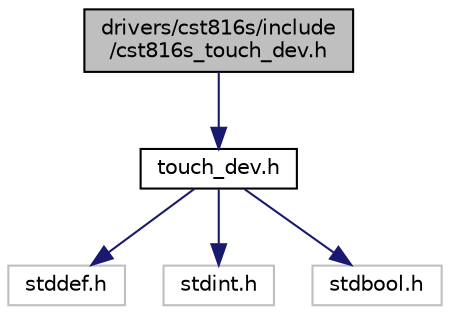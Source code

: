 digraph "drivers/cst816s/include/cst816s_touch_dev.h"
{
 // LATEX_PDF_SIZE
  edge [fontname="Helvetica",fontsize="10",labelfontname="Helvetica",labelfontsize="10"];
  node [fontname="Helvetica",fontsize="10",shape=record];
  Node1 [label="drivers/cst816s/include\l/cst816s_touch_dev.h",height=0.2,width=0.4,color="black", fillcolor="grey75", style="filled", fontcolor="black",tooltip="Definition of the driver for the touch_dev generic interface."];
  Node1 -> Node2 [color="midnightblue",fontsize="10",style="solid",fontname="Helvetica"];
  Node2 [label="touch_dev.h",height=0.2,width=0.4,color="black", fillcolor="white", style="filled",URL="$touch__dev_8h_source.html",tooltip=" "];
  Node2 -> Node3 [color="midnightblue",fontsize="10",style="solid",fontname="Helvetica"];
  Node3 [label="stddef.h",height=0.2,width=0.4,color="grey75", fillcolor="white", style="filled",tooltip=" "];
  Node2 -> Node4 [color="midnightblue",fontsize="10",style="solid",fontname="Helvetica"];
  Node4 [label="stdint.h",height=0.2,width=0.4,color="grey75", fillcolor="white", style="filled",tooltip=" "];
  Node2 -> Node5 [color="midnightblue",fontsize="10",style="solid",fontname="Helvetica"];
  Node5 [label="stdbool.h",height=0.2,width=0.4,color="grey75", fillcolor="white", style="filled",tooltip=" "];
}
